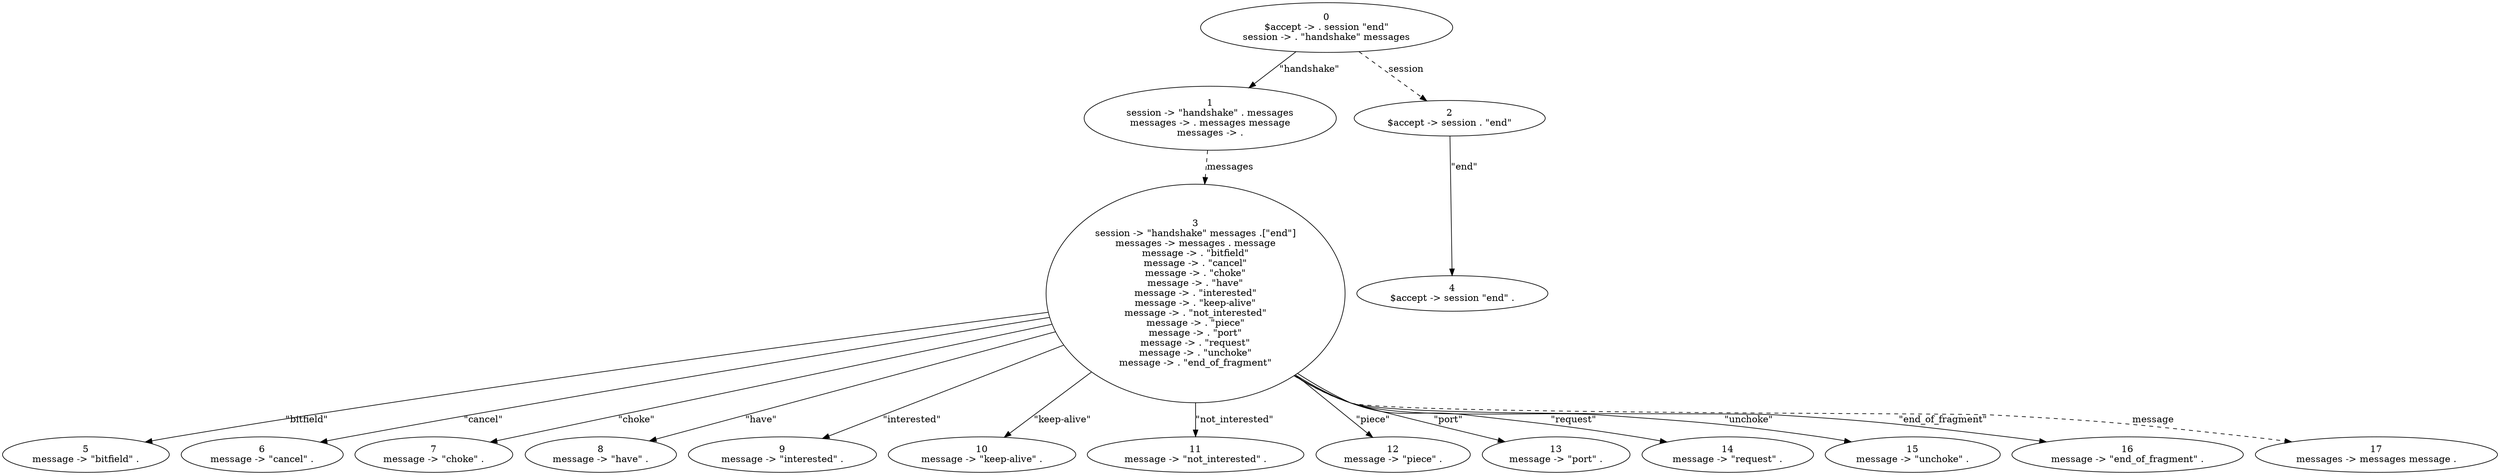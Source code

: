 digraph Automaton {
  0 [label="0\n$accept -> . session \"end\"\nsession -> . \"handshake\" messages"]
  0 -> 1 [style=solid label="\"handshake\""]
  0 -> 2 [style=dashed label="session"]
  1 [label="1\nsession -> \"handshake\" . messages\nmessages -> . messages message\nmessages -> ."]
  1 -> 3 [style=dashed label="messages"]
  2 [label="2\n$accept -> session . \"end\""]
  2 -> 4 [style=solid label="\"end\""]
  3 [label="3\nsession -> \"handshake\" messages .[\"end\"]\nmessages -> messages . message\nmessage -> . \"bitfield\"\nmessage -> . \"cancel\"\nmessage -> . \"choke\"\nmessage -> . \"have\"\nmessage -> . \"interested\"\nmessage -> . \"keep-alive\"\nmessage -> . \"not_interested\"\nmessage -> . \"piece\"\nmessage -> . \"port\"\nmessage -> . \"request\"\nmessage -> . \"unchoke\"\nmessage -> . \"end_of_fragment\""]
  3 -> 5 [style=solid label="\"bitfield\""]
  3 -> 6 [style=solid label="\"cancel\""]
  3 -> 7 [style=solid label="\"choke\""]
  3 -> 8 [style=solid label="\"have\""]
  3 -> 9 [style=solid label="\"interested\""]
  3 -> 10 [style=solid label="\"keep-alive\""]
  3 -> 11 [style=solid label="\"not_interested\""]
  3 -> 12 [style=solid label="\"piece\""]
  3 -> 13 [style=solid label="\"port\""]
  3 -> 14 [style=solid label="\"request\""]
  3 -> 15 [style=solid label="\"unchoke\""]
  3 -> 16 [style=solid label="\"end_of_fragment\""]
  3 -> 17 [style=dashed label="message"]
  4 [label="4\n$accept -> session \"end\" ."]
  5 [label="5\nmessage -> \"bitfield\" ."]
  6 [label="6\nmessage -> \"cancel\" ."]
  7 [label="7\nmessage -> \"choke\" ."]
  8 [label="8\nmessage -> \"have\" ."]
  9 [label="9\nmessage -> \"interested\" ."]
  10 [label="10\nmessage -> \"keep-alive\" ."]
  11 [label="11\nmessage -> \"not_interested\" ."]
  12 [label="12\nmessage -> \"piece\" ."]
  13 [label="13\nmessage -> \"port\" ."]
  14 [label="14\nmessage -> \"request\" ."]
  15 [label="15\nmessage -> \"unchoke\" ."]
  16 [label="16\nmessage -> \"end_of_fragment\" ."]
  17 [label="17\nmessages -> messages message ."]
}

